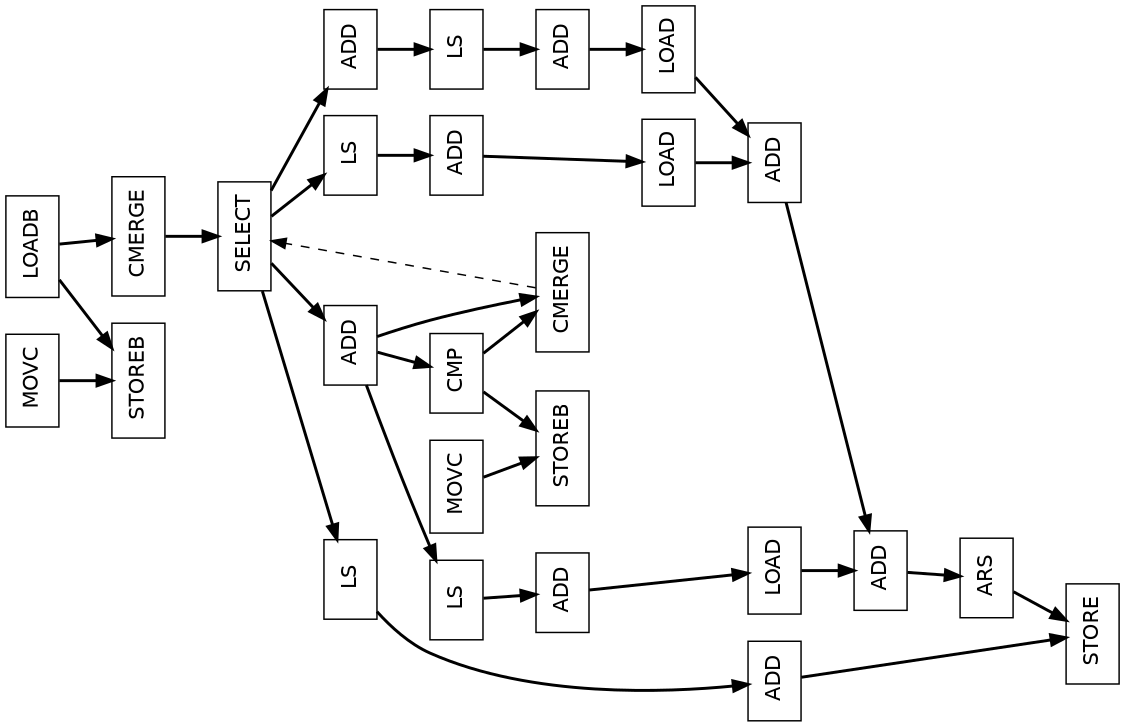 digraph Region_18 {
	graph [ nslimit = "1000.0",
	orientation = landscape,
		center = true,
	page = "8.5,11",
	compound=true,
	size = "10,7.5" ] ;
"Op_25" [ fontname = "Helvetica" shape = box, label = " STOREB"]
"Op_16" [ fontname = "Helvetica" shape = box, label = " LOADB"]
"Op_26" [ fontname = "Helvetica" shape = box, label = " MOVC"]
"Op_20023" [ fontname = "Helvetica" shape = box, label = " STOREB"]
"Op_20024" [ fontname = "Helvetica" shape = box, label = " MOVC"]
"Op_0" [ fontname = "Helvetica" shape = box, label = " SELECT"]
"Op_1" [ fontname = "Helvetica" shape = box, label = " ADD"]
"Op_2" [ fontname = "Helvetica" shape = box, label = " STORE"]
"Op_3" [ fontname = "Helvetica" shape = box, label = " ADD"]
"Op_4" [ fontname = "Helvetica" shape = box, label = " CMP"]
"Op_6" [ fontname = "Helvetica" shape = box, label = " ADD"]
"Op_7" [ fontname = "Helvetica" shape = box, label = " LOAD"]
"Op_8" [ fontname = "Helvetica" shape = box, label = " ADD"]
"Op_9" [ fontname = "Helvetica" shape = box, label = " ARS"]
"Op_10" [ fontname = "Helvetica" shape = box, label = " ADD"]
"Op_11" [ fontname = "Helvetica" shape = box, label = " LOAD"]
"Op_12" [ fontname = "Helvetica" shape = box, label = " ADD"]
"Op_13" [ fontname = "Helvetica" shape = box, label = " ADD"]
"Op_14" [ fontname = "Helvetica" shape = box, label = " ADD"]
"Op_15" [ fontname = "Helvetica" shape = box, label = " LOAD"]
"Op_17" [ fontname = "Helvetica" shape = box, label = " CMERGE"]
"Op_18" [ fontname = "Helvetica" shape = box, label = " CMERGE"]
"Op_19" [ fontname = "Helvetica" shape = box, label = " LS"]
"Op_20" [ fontname = "Helvetica" shape = box, label = " LS"]
"Op_21" [ fontname = "Helvetica" shape = box, label = " LS"]
"Op_22" [ fontname = "Helvetica" shape = box, label = " LS"]
"Op_0" -> "Op_3" [style = bold, color = black];
"Op_0" -> "Op_13" [style = bold, color = black];
"Op_0" -> "Op_19" [style = bold, color = black];
"Op_0" -> "Op_21" [style = bold, color = black];
"Op_1" -> "Op_2" [style = bold, color = black];
"Op_3" -> "Op_4" [style = bold, color = black];
"Op_3" -> "Op_18" [style = bold, color = black];
"Op_3" -> "Op_20" [style = bold, color = black];
"Op_4" -> "Op_18" [style = bold, color = black];
"Op_4" -> "Op_20023" [style = bold, color = black];
"Op_6" -> "Op_7" [style = bold, color = black];
"Op_7" -> "Op_8" [style = bold, color = black];
"Op_8" -> "Op_9" [style = bold, color = black];
"Op_9" -> "Op_2" [style = bold, color = black];
"Op_10" -> "Op_11" [style = bold, color = black];
"Op_11" -> "Op_12" [style = bold, color = black];
"Op_12" -> "Op_8" [style = bold, color = black];
"Op_13" -> "Op_22" [style = bold, color = black];
"Op_14" -> "Op_15" [style = bold, color = black];
"Op_15" -> "Op_12" [style = bold, color = black];
"Op_16" -> "Op_17" [style = bold, color = black];
"Op_16" -> "Op_25" [style = bold, color = black];
"Op_17" -> "Op_0" [style = bold, color = black];
"Op_18" -> "Op_0" [style = dashed, color = black];
"Op_22" -> "Op_14" [style = bold, color = black];
"Op_19" -> "Op_1" [style = bold, color = black];
"Op_21" -> "Op_10" [style = bold, color = black];
"Op_20" -> "Op_6" [style = bold, color = black];
"Op_20024" -> "Op_20023" [style = bold, color = black];
"Op_26" -> "Op_25" [style = bold, color = black];
}
